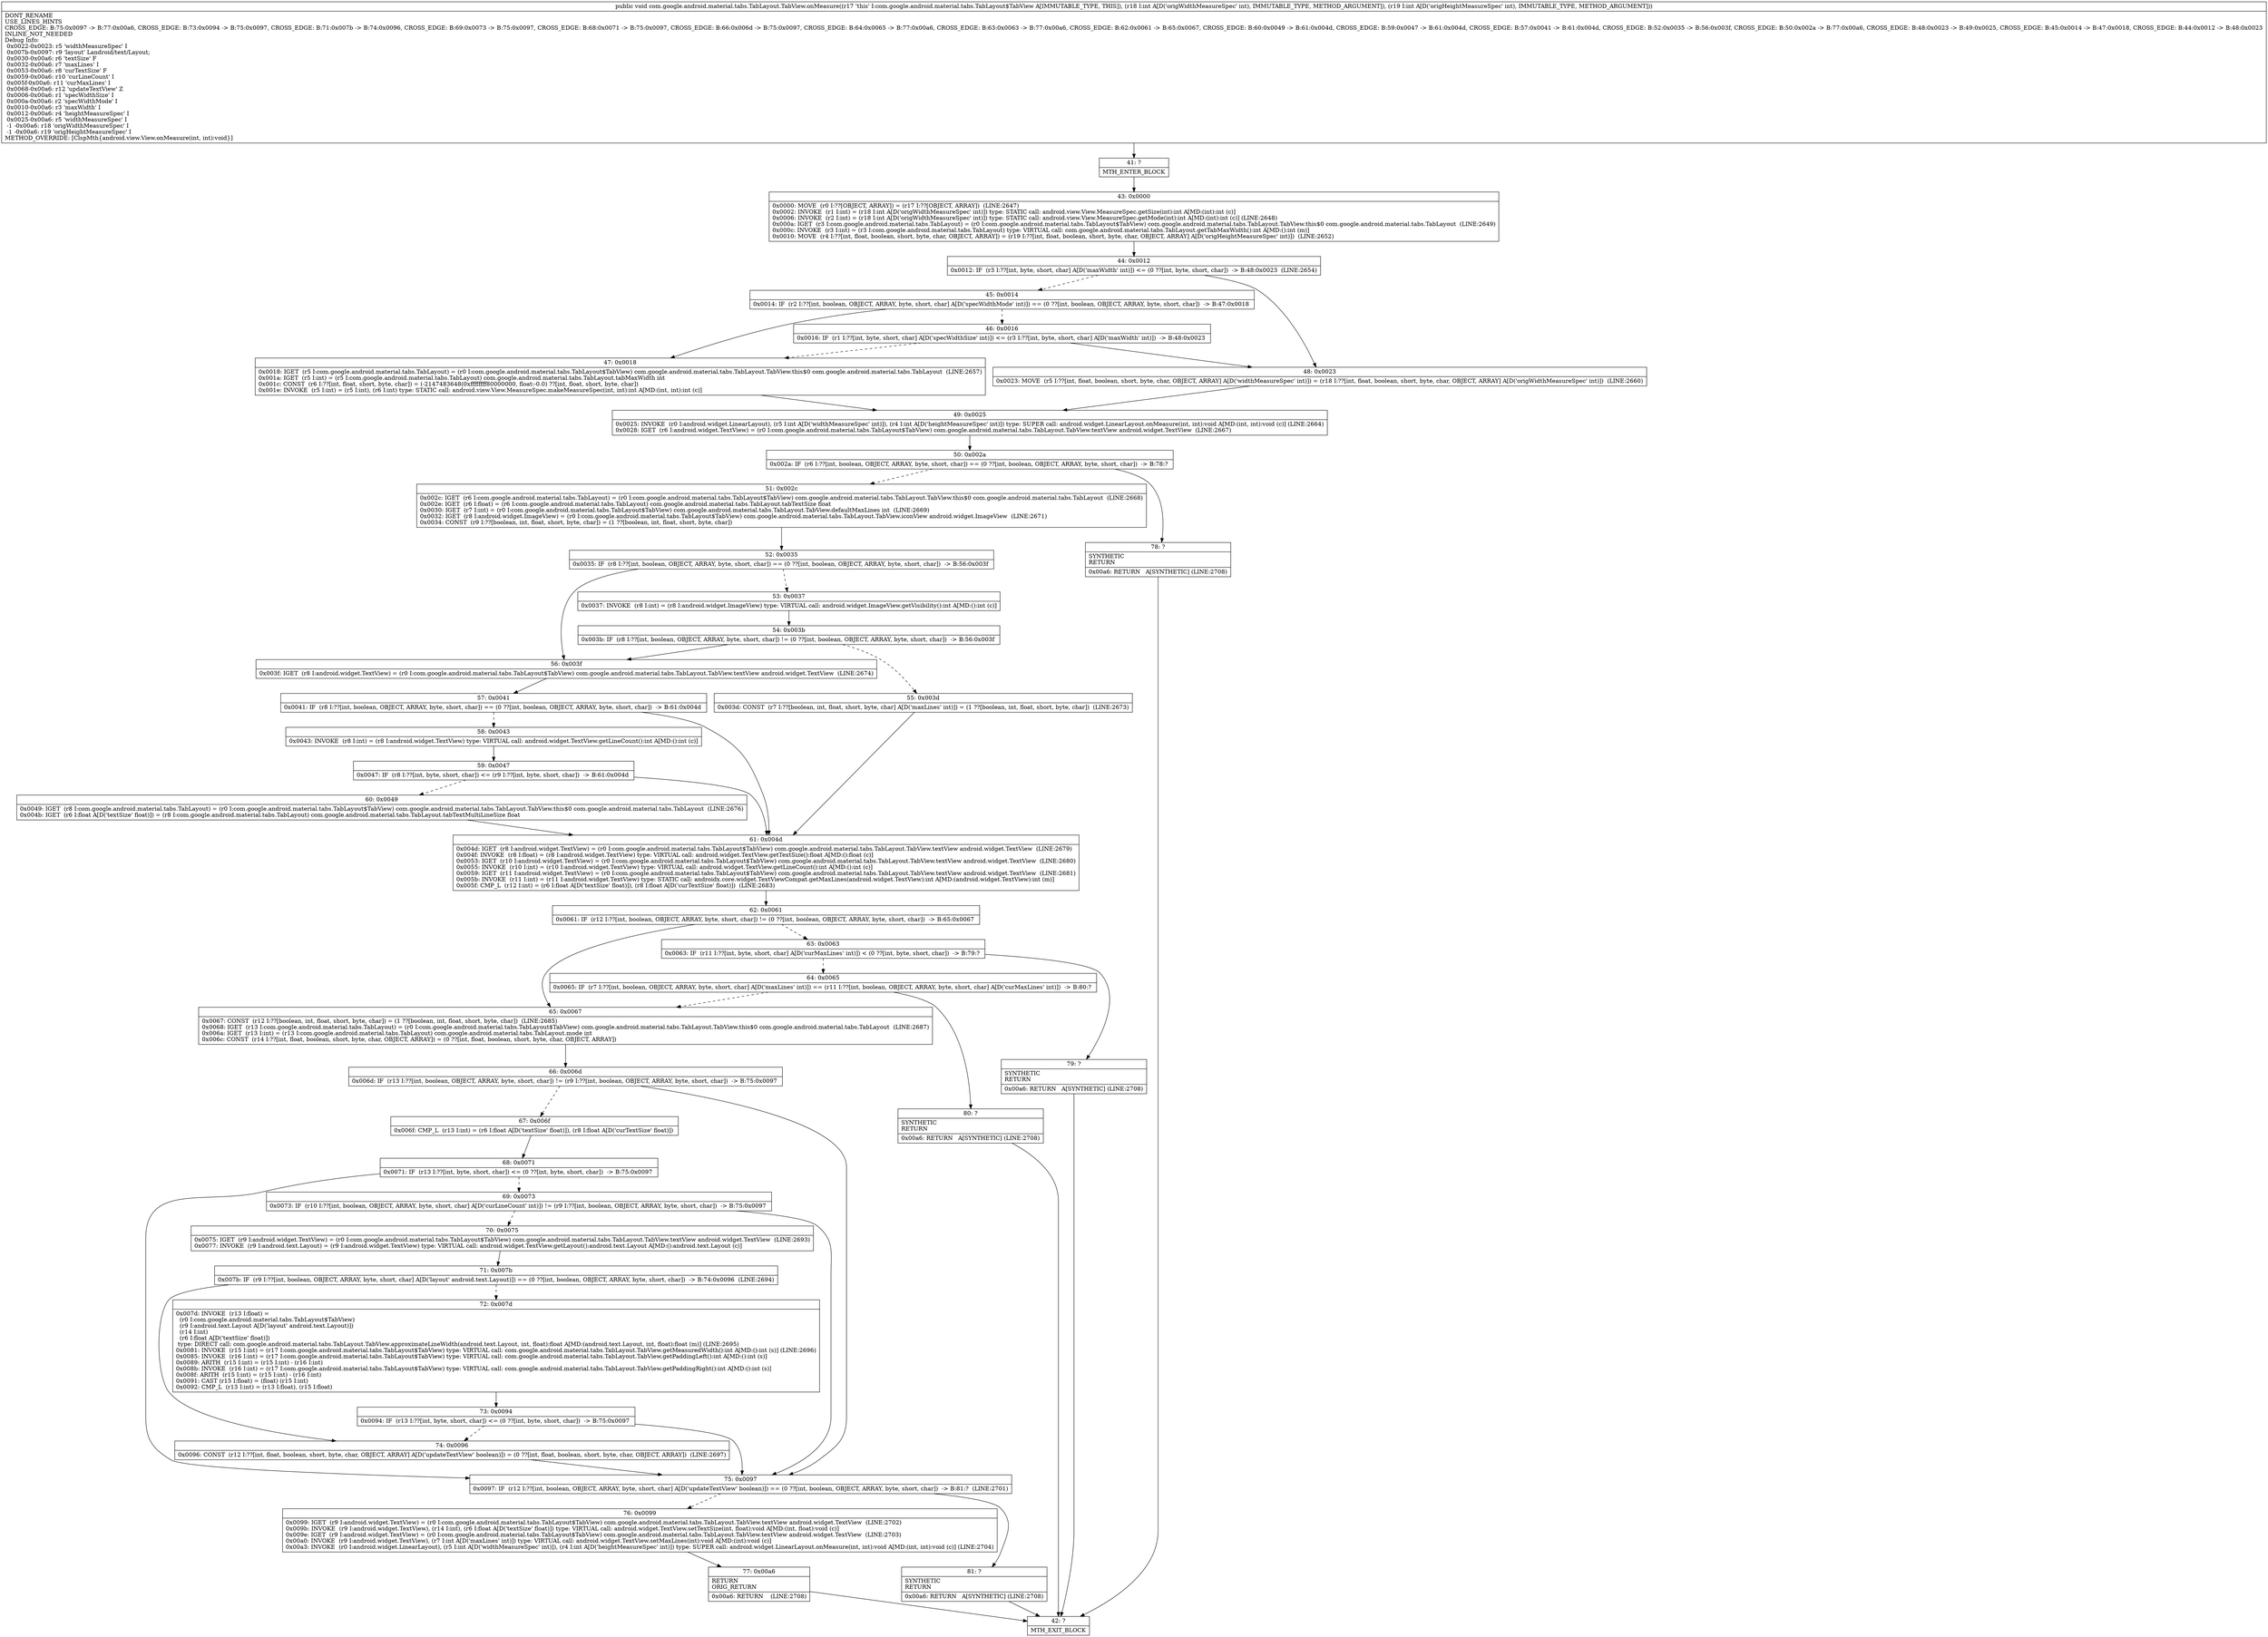 digraph "CFG forcom.google.android.material.tabs.TabLayout.TabView.onMeasure(II)V" {
Node_41 [shape=record,label="{41\:\ ?|MTH_ENTER_BLOCK\l}"];
Node_43 [shape=record,label="{43\:\ 0x0000|0x0000: MOVE  (r0 I:??[OBJECT, ARRAY]) = (r17 I:??[OBJECT, ARRAY])  (LINE:2647)\l0x0002: INVOKE  (r1 I:int) = (r18 I:int A[D('origWidthMeasureSpec' int)]) type: STATIC call: android.view.View.MeasureSpec.getSize(int):int A[MD:(int):int (c)]\l0x0006: INVOKE  (r2 I:int) = (r18 I:int A[D('origWidthMeasureSpec' int)]) type: STATIC call: android.view.View.MeasureSpec.getMode(int):int A[MD:(int):int (c)] (LINE:2648)\l0x000a: IGET  (r3 I:com.google.android.material.tabs.TabLayout) = (r0 I:com.google.android.material.tabs.TabLayout$TabView) com.google.android.material.tabs.TabLayout.TabView.this$0 com.google.android.material.tabs.TabLayout  (LINE:2649)\l0x000c: INVOKE  (r3 I:int) = (r3 I:com.google.android.material.tabs.TabLayout) type: VIRTUAL call: com.google.android.material.tabs.TabLayout.getTabMaxWidth():int A[MD:():int (m)]\l0x0010: MOVE  (r4 I:??[int, float, boolean, short, byte, char, OBJECT, ARRAY]) = (r19 I:??[int, float, boolean, short, byte, char, OBJECT, ARRAY] A[D('origHeightMeasureSpec' int)])  (LINE:2652)\l}"];
Node_44 [shape=record,label="{44\:\ 0x0012|0x0012: IF  (r3 I:??[int, byte, short, char] A[D('maxWidth' int)]) \<= (0 ??[int, byte, short, char])  \-\> B:48:0x0023  (LINE:2654)\l}"];
Node_45 [shape=record,label="{45\:\ 0x0014|0x0014: IF  (r2 I:??[int, boolean, OBJECT, ARRAY, byte, short, char] A[D('specWidthMode' int)]) == (0 ??[int, boolean, OBJECT, ARRAY, byte, short, char])  \-\> B:47:0x0018 \l}"];
Node_46 [shape=record,label="{46\:\ 0x0016|0x0016: IF  (r1 I:??[int, byte, short, char] A[D('specWidthSize' int)]) \<= (r3 I:??[int, byte, short, char] A[D('maxWidth' int)])  \-\> B:48:0x0023 \l}"];
Node_47 [shape=record,label="{47\:\ 0x0018|0x0018: IGET  (r5 I:com.google.android.material.tabs.TabLayout) = (r0 I:com.google.android.material.tabs.TabLayout$TabView) com.google.android.material.tabs.TabLayout.TabView.this$0 com.google.android.material.tabs.TabLayout  (LINE:2657)\l0x001a: IGET  (r5 I:int) = (r5 I:com.google.android.material.tabs.TabLayout) com.google.android.material.tabs.TabLayout.tabMaxWidth int \l0x001c: CONST  (r6 I:??[int, float, short, byte, char]) = (\-2147483648(0xffffffff80000000, float:\-0.0) ??[int, float, short, byte, char]) \l0x001e: INVOKE  (r5 I:int) = (r5 I:int), (r6 I:int) type: STATIC call: android.view.View.MeasureSpec.makeMeasureSpec(int, int):int A[MD:(int, int):int (c)]\l}"];
Node_49 [shape=record,label="{49\:\ 0x0025|0x0025: INVOKE  (r0 I:android.widget.LinearLayout), (r5 I:int A[D('widthMeasureSpec' int)]), (r4 I:int A[D('heightMeasureSpec' int)]) type: SUPER call: android.widget.LinearLayout.onMeasure(int, int):void A[MD:(int, int):void (c)] (LINE:2664)\l0x0028: IGET  (r6 I:android.widget.TextView) = (r0 I:com.google.android.material.tabs.TabLayout$TabView) com.google.android.material.tabs.TabLayout.TabView.textView android.widget.TextView  (LINE:2667)\l}"];
Node_50 [shape=record,label="{50\:\ 0x002a|0x002a: IF  (r6 I:??[int, boolean, OBJECT, ARRAY, byte, short, char]) == (0 ??[int, boolean, OBJECT, ARRAY, byte, short, char])  \-\> B:78:? \l}"];
Node_51 [shape=record,label="{51\:\ 0x002c|0x002c: IGET  (r6 I:com.google.android.material.tabs.TabLayout) = (r0 I:com.google.android.material.tabs.TabLayout$TabView) com.google.android.material.tabs.TabLayout.TabView.this$0 com.google.android.material.tabs.TabLayout  (LINE:2668)\l0x002e: IGET  (r6 I:float) = (r6 I:com.google.android.material.tabs.TabLayout) com.google.android.material.tabs.TabLayout.tabTextSize float \l0x0030: IGET  (r7 I:int) = (r0 I:com.google.android.material.tabs.TabLayout$TabView) com.google.android.material.tabs.TabLayout.TabView.defaultMaxLines int  (LINE:2669)\l0x0032: IGET  (r8 I:android.widget.ImageView) = (r0 I:com.google.android.material.tabs.TabLayout$TabView) com.google.android.material.tabs.TabLayout.TabView.iconView android.widget.ImageView  (LINE:2671)\l0x0034: CONST  (r9 I:??[boolean, int, float, short, byte, char]) = (1 ??[boolean, int, float, short, byte, char]) \l}"];
Node_52 [shape=record,label="{52\:\ 0x0035|0x0035: IF  (r8 I:??[int, boolean, OBJECT, ARRAY, byte, short, char]) == (0 ??[int, boolean, OBJECT, ARRAY, byte, short, char])  \-\> B:56:0x003f \l}"];
Node_53 [shape=record,label="{53\:\ 0x0037|0x0037: INVOKE  (r8 I:int) = (r8 I:android.widget.ImageView) type: VIRTUAL call: android.widget.ImageView.getVisibility():int A[MD:():int (c)]\l}"];
Node_54 [shape=record,label="{54\:\ 0x003b|0x003b: IF  (r8 I:??[int, boolean, OBJECT, ARRAY, byte, short, char]) != (0 ??[int, boolean, OBJECT, ARRAY, byte, short, char])  \-\> B:56:0x003f \l}"];
Node_55 [shape=record,label="{55\:\ 0x003d|0x003d: CONST  (r7 I:??[boolean, int, float, short, byte, char] A[D('maxLines' int)]) = (1 ??[boolean, int, float, short, byte, char])  (LINE:2673)\l}"];
Node_61 [shape=record,label="{61\:\ 0x004d|0x004d: IGET  (r8 I:android.widget.TextView) = (r0 I:com.google.android.material.tabs.TabLayout$TabView) com.google.android.material.tabs.TabLayout.TabView.textView android.widget.TextView  (LINE:2679)\l0x004f: INVOKE  (r8 I:float) = (r8 I:android.widget.TextView) type: VIRTUAL call: android.widget.TextView.getTextSize():float A[MD:():float (c)]\l0x0053: IGET  (r10 I:android.widget.TextView) = (r0 I:com.google.android.material.tabs.TabLayout$TabView) com.google.android.material.tabs.TabLayout.TabView.textView android.widget.TextView  (LINE:2680)\l0x0055: INVOKE  (r10 I:int) = (r10 I:android.widget.TextView) type: VIRTUAL call: android.widget.TextView.getLineCount():int A[MD:():int (c)]\l0x0059: IGET  (r11 I:android.widget.TextView) = (r0 I:com.google.android.material.tabs.TabLayout$TabView) com.google.android.material.tabs.TabLayout.TabView.textView android.widget.TextView  (LINE:2681)\l0x005b: INVOKE  (r11 I:int) = (r11 I:android.widget.TextView) type: STATIC call: androidx.core.widget.TextViewCompat.getMaxLines(android.widget.TextView):int A[MD:(android.widget.TextView):int (m)]\l0x005f: CMP_L  (r12 I:int) = (r6 I:float A[D('textSize' float)]), (r8 I:float A[D('curTextSize' float)])  (LINE:2683)\l}"];
Node_62 [shape=record,label="{62\:\ 0x0061|0x0061: IF  (r12 I:??[int, boolean, OBJECT, ARRAY, byte, short, char]) != (0 ??[int, boolean, OBJECT, ARRAY, byte, short, char])  \-\> B:65:0x0067 \l}"];
Node_63 [shape=record,label="{63\:\ 0x0063|0x0063: IF  (r11 I:??[int, byte, short, char] A[D('curMaxLines' int)]) \< (0 ??[int, byte, short, char])  \-\> B:79:? \l}"];
Node_64 [shape=record,label="{64\:\ 0x0065|0x0065: IF  (r7 I:??[int, boolean, OBJECT, ARRAY, byte, short, char] A[D('maxLines' int)]) == (r11 I:??[int, boolean, OBJECT, ARRAY, byte, short, char] A[D('curMaxLines' int)])  \-\> B:80:? \l}"];
Node_80 [shape=record,label="{80\:\ ?|SYNTHETIC\lRETURN\l|0x00a6: RETURN   A[SYNTHETIC] (LINE:2708)\l}"];
Node_42 [shape=record,label="{42\:\ ?|MTH_EXIT_BLOCK\l}"];
Node_79 [shape=record,label="{79\:\ ?|SYNTHETIC\lRETURN\l|0x00a6: RETURN   A[SYNTHETIC] (LINE:2708)\l}"];
Node_65 [shape=record,label="{65\:\ 0x0067|0x0067: CONST  (r12 I:??[boolean, int, float, short, byte, char]) = (1 ??[boolean, int, float, short, byte, char])  (LINE:2685)\l0x0068: IGET  (r13 I:com.google.android.material.tabs.TabLayout) = (r0 I:com.google.android.material.tabs.TabLayout$TabView) com.google.android.material.tabs.TabLayout.TabView.this$0 com.google.android.material.tabs.TabLayout  (LINE:2687)\l0x006a: IGET  (r13 I:int) = (r13 I:com.google.android.material.tabs.TabLayout) com.google.android.material.tabs.TabLayout.mode int \l0x006c: CONST  (r14 I:??[int, float, boolean, short, byte, char, OBJECT, ARRAY]) = (0 ??[int, float, boolean, short, byte, char, OBJECT, ARRAY]) \l}"];
Node_66 [shape=record,label="{66\:\ 0x006d|0x006d: IF  (r13 I:??[int, boolean, OBJECT, ARRAY, byte, short, char]) != (r9 I:??[int, boolean, OBJECT, ARRAY, byte, short, char])  \-\> B:75:0x0097 \l}"];
Node_67 [shape=record,label="{67\:\ 0x006f|0x006f: CMP_L  (r13 I:int) = (r6 I:float A[D('textSize' float)]), (r8 I:float A[D('curTextSize' float)]) \l}"];
Node_68 [shape=record,label="{68\:\ 0x0071|0x0071: IF  (r13 I:??[int, byte, short, char]) \<= (0 ??[int, byte, short, char])  \-\> B:75:0x0097 \l}"];
Node_69 [shape=record,label="{69\:\ 0x0073|0x0073: IF  (r10 I:??[int, boolean, OBJECT, ARRAY, byte, short, char] A[D('curLineCount' int)]) != (r9 I:??[int, boolean, OBJECT, ARRAY, byte, short, char])  \-\> B:75:0x0097 \l}"];
Node_70 [shape=record,label="{70\:\ 0x0075|0x0075: IGET  (r9 I:android.widget.TextView) = (r0 I:com.google.android.material.tabs.TabLayout$TabView) com.google.android.material.tabs.TabLayout.TabView.textView android.widget.TextView  (LINE:2693)\l0x0077: INVOKE  (r9 I:android.text.Layout) = (r9 I:android.widget.TextView) type: VIRTUAL call: android.widget.TextView.getLayout():android.text.Layout A[MD:():android.text.Layout (c)]\l}"];
Node_71 [shape=record,label="{71\:\ 0x007b|0x007b: IF  (r9 I:??[int, boolean, OBJECT, ARRAY, byte, short, char] A[D('layout' android.text.Layout)]) == (0 ??[int, boolean, OBJECT, ARRAY, byte, short, char])  \-\> B:74:0x0096  (LINE:2694)\l}"];
Node_72 [shape=record,label="{72\:\ 0x007d|0x007d: INVOKE  (r13 I:float) = \l  (r0 I:com.google.android.material.tabs.TabLayout$TabView)\l  (r9 I:android.text.Layout A[D('layout' android.text.Layout)])\l  (r14 I:int)\l  (r6 I:float A[D('textSize' float)])\l type: DIRECT call: com.google.android.material.tabs.TabLayout.TabView.approximateLineWidth(android.text.Layout, int, float):float A[MD:(android.text.Layout, int, float):float (m)] (LINE:2695)\l0x0081: INVOKE  (r15 I:int) = (r17 I:com.google.android.material.tabs.TabLayout$TabView) type: VIRTUAL call: com.google.android.material.tabs.TabLayout.TabView.getMeasuredWidth():int A[MD:():int (s)] (LINE:2696)\l0x0085: INVOKE  (r16 I:int) = (r17 I:com.google.android.material.tabs.TabLayout$TabView) type: VIRTUAL call: com.google.android.material.tabs.TabLayout.TabView.getPaddingLeft():int A[MD:():int (s)]\l0x0089: ARITH  (r15 I:int) = (r15 I:int) \- (r16 I:int) \l0x008b: INVOKE  (r16 I:int) = (r17 I:com.google.android.material.tabs.TabLayout$TabView) type: VIRTUAL call: com.google.android.material.tabs.TabLayout.TabView.getPaddingRight():int A[MD:():int (s)]\l0x008f: ARITH  (r15 I:int) = (r15 I:int) \- (r16 I:int) \l0x0091: CAST (r15 I:float) = (float) (r15 I:int) \l0x0092: CMP_L  (r13 I:int) = (r13 I:float), (r15 I:float) \l}"];
Node_73 [shape=record,label="{73\:\ 0x0094|0x0094: IF  (r13 I:??[int, byte, short, char]) \<= (0 ??[int, byte, short, char])  \-\> B:75:0x0097 \l}"];
Node_74 [shape=record,label="{74\:\ 0x0096|0x0096: CONST  (r12 I:??[int, float, boolean, short, byte, char, OBJECT, ARRAY] A[D('updateTextView' boolean)]) = (0 ??[int, float, boolean, short, byte, char, OBJECT, ARRAY])  (LINE:2697)\l}"];
Node_75 [shape=record,label="{75\:\ 0x0097|0x0097: IF  (r12 I:??[int, boolean, OBJECT, ARRAY, byte, short, char] A[D('updateTextView' boolean)]) == (0 ??[int, boolean, OBJECT, ARRAY, byte, short, char])  \-\> B:81:?  (LINE:2701)\l}"];
Node_76 [shape=record,label="{76\:\ 0x0099|0x0099: IGET  (r9 I:android.widget.TextView) = (r0 I:com.google.android.material.tabs.TabLayout$TabView) com.google.android.material.tabs.TabLayout.TabView.textView android.widget.TextView  (LINE:2702)\l0x009b: INVOKE  (r9 I:android.widget.TextView), (r14 I:int), (r6 I:float A[D('textSize' float)]) type: VIRTUAL call: android.widget.TextView.setTextSize(int, float):void A[MD:(int, float):void (c)]\l0x009e: IGET  (r9 I:android.widget.TextView) = (r0 I:com.google.android.material.tabs.TabLayout$TabView) com.google.android.material.tabs.TabLayout.TabView.textView android.widget.TextView  (LINE:2703)\l0x00a0: INVOKE  (r9 I:android.widget.TextView), (r7 I:int A[D('maxLines' int)]) type: VIRTUAL call: android.widget.TextView.setMaxLines(int):void A[MD:(int):void (c)]\l0x00a3: INVOKE  (r0 I:android.widget.LinearLayout), (r5 I:int A[D('widthMeasureSpec' int)]), (r4 I:int A[D('heightMeasureSpec' int)]) type: SUPER call: android.widget.LinearLayout.onMeasure(int, int):void A[MD:(int, int):void (c)] (LINE:2704)\l}"];
Node_77 [shape=record,label="{77\:\ 0x00a6|RETURN\lORIG_RETURN\l|0x00a6: RETURN    (LINE:2708)\l}"];
Node_81 [shape=record,label="{81\:\ ?|SYNTHETIC\lRETURN\l|0x00a6: RETURN   A[SYNTHETIC] (LINE:2708)\l}"];
Node_56 [shape=record,label="{56\:\ 0x003f|0x003f: IGET  (r8 I:android.widget.TextView) = (r0 I:com.google.android.material.tabs.TabLayout$TabView) com.google.android.material.tabs.TabLayout.TabView.textView android.widget.TextView  (LINE:2674)\l}"];
Node_57 [shape=record,label="{57\:\ 0x0041|0x0041: IF  (r8 I:??[int, boolean, OBJECT, ARRAY, byte, short, char]) == (0 ??[int, boolean, OBJECT, ARRAY, byte, short, char])  \-\> B:61:0x004d \l}"];
Node_58 [shape=record,label="{58\:\ 0x0043|0x0043: INVOKE  (r8 I:int) = (r8 I:android.widget.TextView) type: VIRTUAL call: android.widget.TextView.getLineCount():int A[MD:():int (c)]\l}"];
Node_59 [shape=record,label="{59\:\ 0x0047|0x0047: IF  (r8 I:??[int, byte, short, char]) \<= (r9 I:??[int, byte, short, char])  \-\> B:61:0x004d \l}"];
Node_60 [shape=record,label="{60\:\ 0x0049|0x0049: IGET  (r8 I:com.google.android.material.tabs.TabLayout) = (r0 I:com.google.android.material.tabs.TabLayout$TabView) com.google.android.material.tabs.TabLayout.TabView.this$0 com.google.android.material.tabs.TabLayout  (LINE:2676)\l0x004b: IGET  (r6 I:float A[D('textSize' float)]) = (r8 I:com.google.android.material.tabs.TabLayout) com.google.android.material.tabs.TabLayout.tabTextMultiLineSize float \l}"];
Node_78 [shape=record,label="{78\:\ ?|SYNTHETIC\lRETURN\l|0x00a6: RETURN   A[SYNTHETIC] (LINE:2708)\l}"];
Node_48 [shape=record,label="{48\:\ 0x0023|0x0023: MOVE  (r5 I:??[int, float, boolean, short, byte, char, OBJECT, ARRAY] A[D('widthMeasureSpec' int)]) = (r18 I:??[int, float, boolean, short, byte, char, OBJECT, ARRAY] A[D('origWidthMeasureSpec' int)])  (LINE:2660)\l}"];
MethodNode[shape=record,label="{public void com.google.android.material.tabs.TabLayout.TabView.onMeasure((r17 'this' I:com.google.android.material.tabs.TabLayout$TabView A[IMMUTABLE_TYPE, THIS]), (r18 I:int A[D('origWidthMeasureSpec' int), IMMUTABLE_TYPE, METHOD_ARGUMENT]), (r19 I:int A[D('origHeightMeasureSpec' int), IMMUTABLE_TYPE, METHOD_ARGUMENT]))  | DONT_RENAME\lUSE_LINES_HINTS\lCROSS_EDGE: B:75:0x0097 \-\> B:77:0x00a6, CROSS_EDGE: B:73:0x0094 \-\> B:75:0x0097, CROSS_EDGE: B:71:0x007b \-\> B:74:0x0096, CROSS_EDGE: B:69:0x0073 \-\> B:75:0x0097, CROSS_EDGE: B:68:0x0071 \-\> B:75:0x0097, CROSS_EDGE: B:66:0x006d \-\> B:75:0x0097, CROSS_EDGE: B:64:0x0065 \-\> B:77:0x00a6, CROSS_EDGE: B:63:0x0063 \-\> B:77:0x00a6, CROSS_EDGE: B:62:0x0061 \-\> B:65:0x0067, CROSS_EDGE: B:60:0x0049 \-\> B:61:0x004d, CROSS_EDGE: B:59:0x0047 \-\> B:61:0x004d, CROSS_EDGE: B:57:0x0041 \-\> B:61:0x004d, CROSS_EDGE: B:52:0x0035 \-\> B:56:0x003f, CROSS_EDGE: B:50:0x002a \-\> B:77:0x00a6, CROSS_EDGE: B:48:0x0023 \-\> B:49:0x0025, CROSS_EDGE: B:45:0x0014 \-\> B:47:0x0018, CROSS_EDGE: B:44:0x0012 \-\> B:48:0x0023\lINLINE_NOT_NEEDED\lDebug Info:\l  0x0022\-0x0023: r5 'widthMeasureSpec' I\l  0x007b\-0x0097: r9 'layout' Landroid\/text\/Layout;\l  0x0030\-0x00a6: r6 'textSize' F\l  0x0032\-0x00a6: r7 'maxLines' I\l  0x0053\-0x00a6: r8 'curTextSize' F\l  0x0059\-0x00a6: r10 'curLineCount' I\l  0x005f\-0x00a6: r11 'curMaxLines' I\l  0x0068\-0x00a6: r12 'updateTextView' Z\l  0x0006\-0x00a6: r1 'specWidthSize' I\l  0x000a\-0x00a6: r2 'specWidthMode' I\l  0x0010\-0x00a6: r3 'maxWidth' I\l  0x0012\-0x00a6: r4 'heightMeasureSpec' I\l  0x0025\-0x00a6: r5 'widthMeasureSpec' I\l  \-1 \-0x00a6: r18 'origWidthMeasureSpec' I\l  \-1 \-0x00a6: r19 'origHeightMeasureSpec' I\lMETHOD_OVERRIDE: [ClspMth\{android.view.View.onMeasure(int, int):void\}]\l}"];
MethodNode -> Node_41;Node_41 -> Node_43;
Node_43 -> Node_44;
Node_44 -> Node_45[style=dashed];
Node_44 -> Node_48;
Node_45 -> Node_46[style=dashed];
Node_45 -> Node_47;
Node_46 -> Node_47[style=dashed];
Node_46 -> Node_48;
Node_47 -> Node_49;
Node_49 -> Node_50;
Node_50 -> Node_51[style=dashed];
Node_50 -> Node_78;
Node_51 -> Node_52;
Node_52 -> Node_53[style=dashed];
Node_52 -> Node_56;
Node_53 -> Node_54;
Node_54 -> Node_55[style=dashed];
Node_54 -> Node_56;
Node_55 -> Node_61;
Node_61 -> Node_62;
Node_62 -> Node_63[style=dashed];
Node_62 -> Node_65;
Node_63 -> Node_64[style=dashed];
Node_63 -> Node_79;
Node_64 -> Node_65[style=dashed];
Node_64 -> Node_80;
Node_80 -> Node_42;
Node_79 -> Node_42;
Node_65 -> Node_66;
Node_66 -> Node_67[style=dashed];
Node_66 -> Node_75;
Node_67 -> Node_68;
Node_68 -> Node_69[style=dashed];
Node_68 -> Node_75;
Node_69 -> Node_70[style=dashed];
Node_69 -> Node_75;
Node_70 -> Node_71;
Node_71 -> Node_72[style=dashed];
Node_71 -> Node_74;
Node_72 -> Node_73;
Node_73 -> Node_74[style=dashed];
Node_73 -> Node_75;
Node_74 -> Node_75;
Node_75 -> Node_76[style=dashed];
Node_75 -> Node_81;
Node_76 -> Node_77;
Node_77 -> Node_42;
Node_81 -> Node_42;
Node_56 -> Node_57;
Node_57 -> Node_58[style=dashed];
Node_57 -> Node_61;
Node_58 -> Node_59;
Node_59 -> Node_60[style=dashed];
Node_59 -> Node_61;
Node_60 -> Node_61;
Node_78 -> Node_42;
Node_48 -> Node_49;
}

